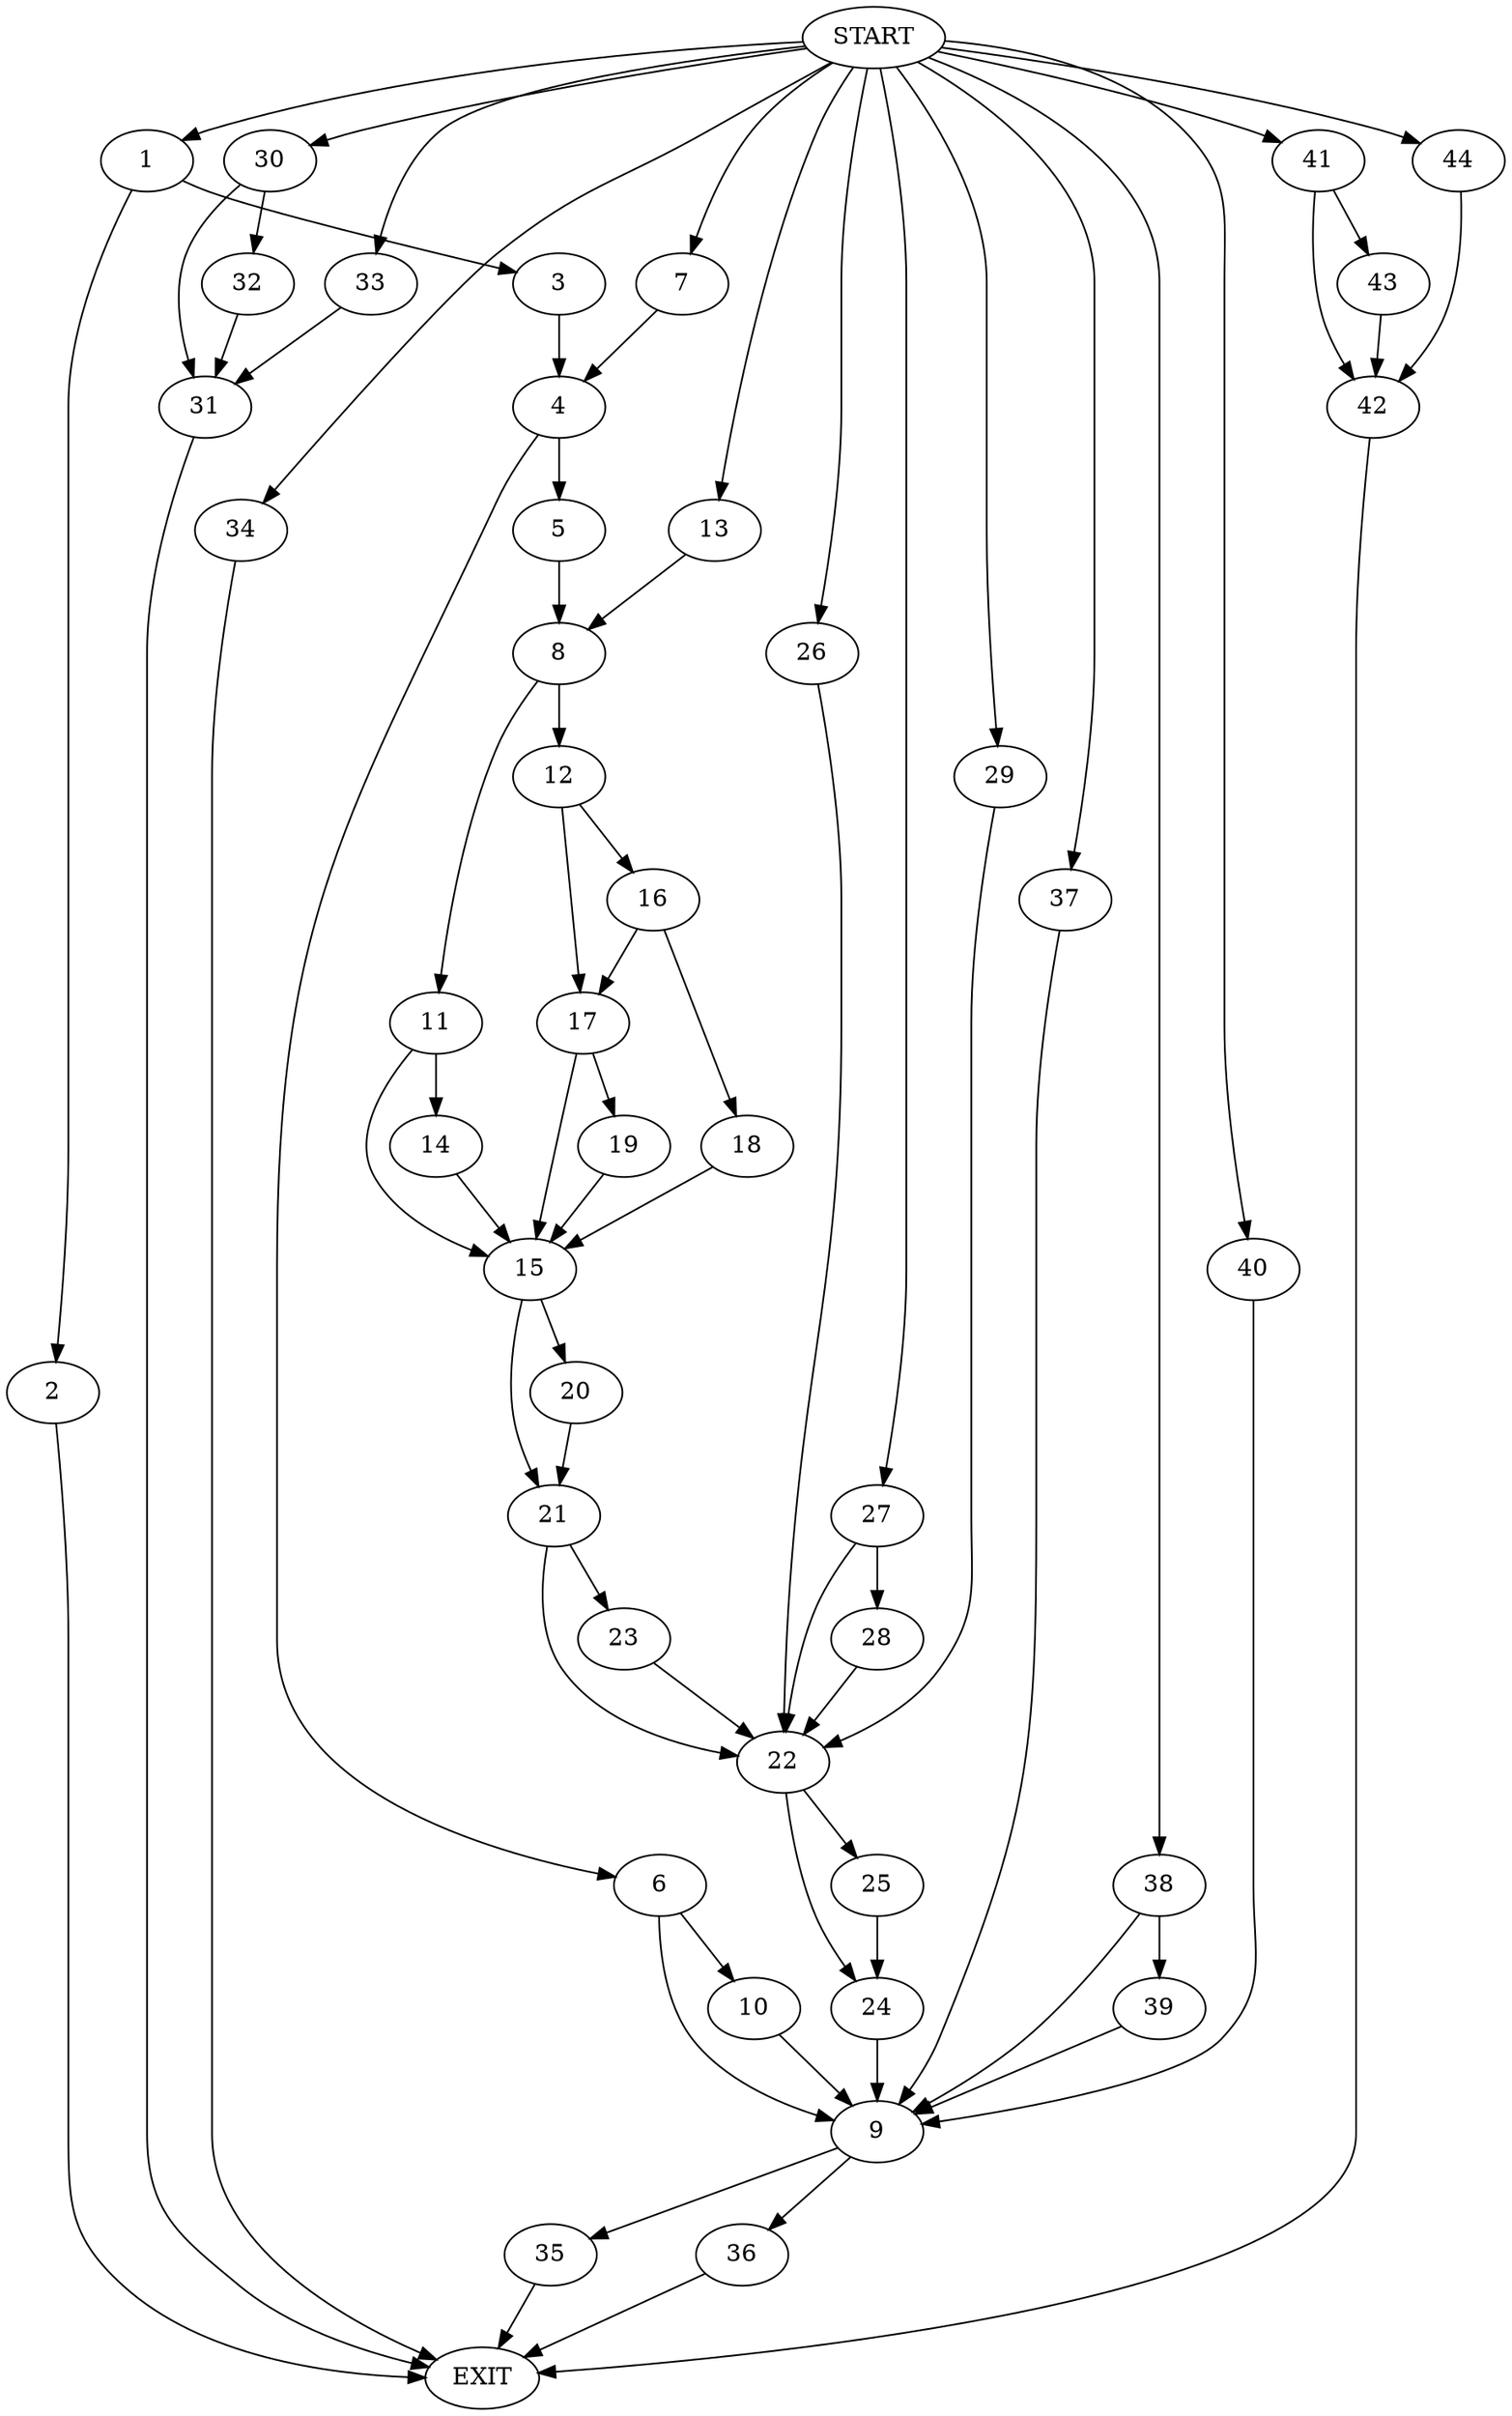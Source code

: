 digraph {
0 [label="START"]
45 [label="EXIT"]
0 -> 1
1 -> 2
1 -> 3
2 -> 45
3 -> 4
4 -> 5
4 -> 6
0 -> 7
7 -> 4
5 -> 8
6 -> 9
6 -> 10
8 -> 11
8 -> 12
0 -> 13
13 -> 8
11 -> 14
11 -> 15
12 -> 16
12 -> 17
16 -> 18
16 -> 17
17 -> 15
17 -> 19
18 -> 15
15 -> 20
15 -> 21
19 -> 15
14 -> 15
21 -> 22
21 -> 23
20 -> 21
22 -> 24
22 -> 25
23 -> 22
0 -> 26
26 -> 22
0 -> 27
27 -> 22
27 -> 28
28 -> 22
0 -> 29
29 -> 22
0 -> 30
30 -> 31
30 -> 32
31 -> 45
32 -> 31
0 -> 33
33 -> 31
24 -> 9
25 -> 24
0 -> 34
34 -> 45
9 -> 35
9 -> 36
10 -> 9
0 -> 37
37 -> 9
0 -> 38
38 -> 9
38 -> 39
39 -> 9
0 -> 40
40 -> 9
0 -> 41
41 -> 42
41 -> 43
42 -> 45
43 -> 42
0 -> 44
44 -> 42
35 -> 45
36 -> 45
}
